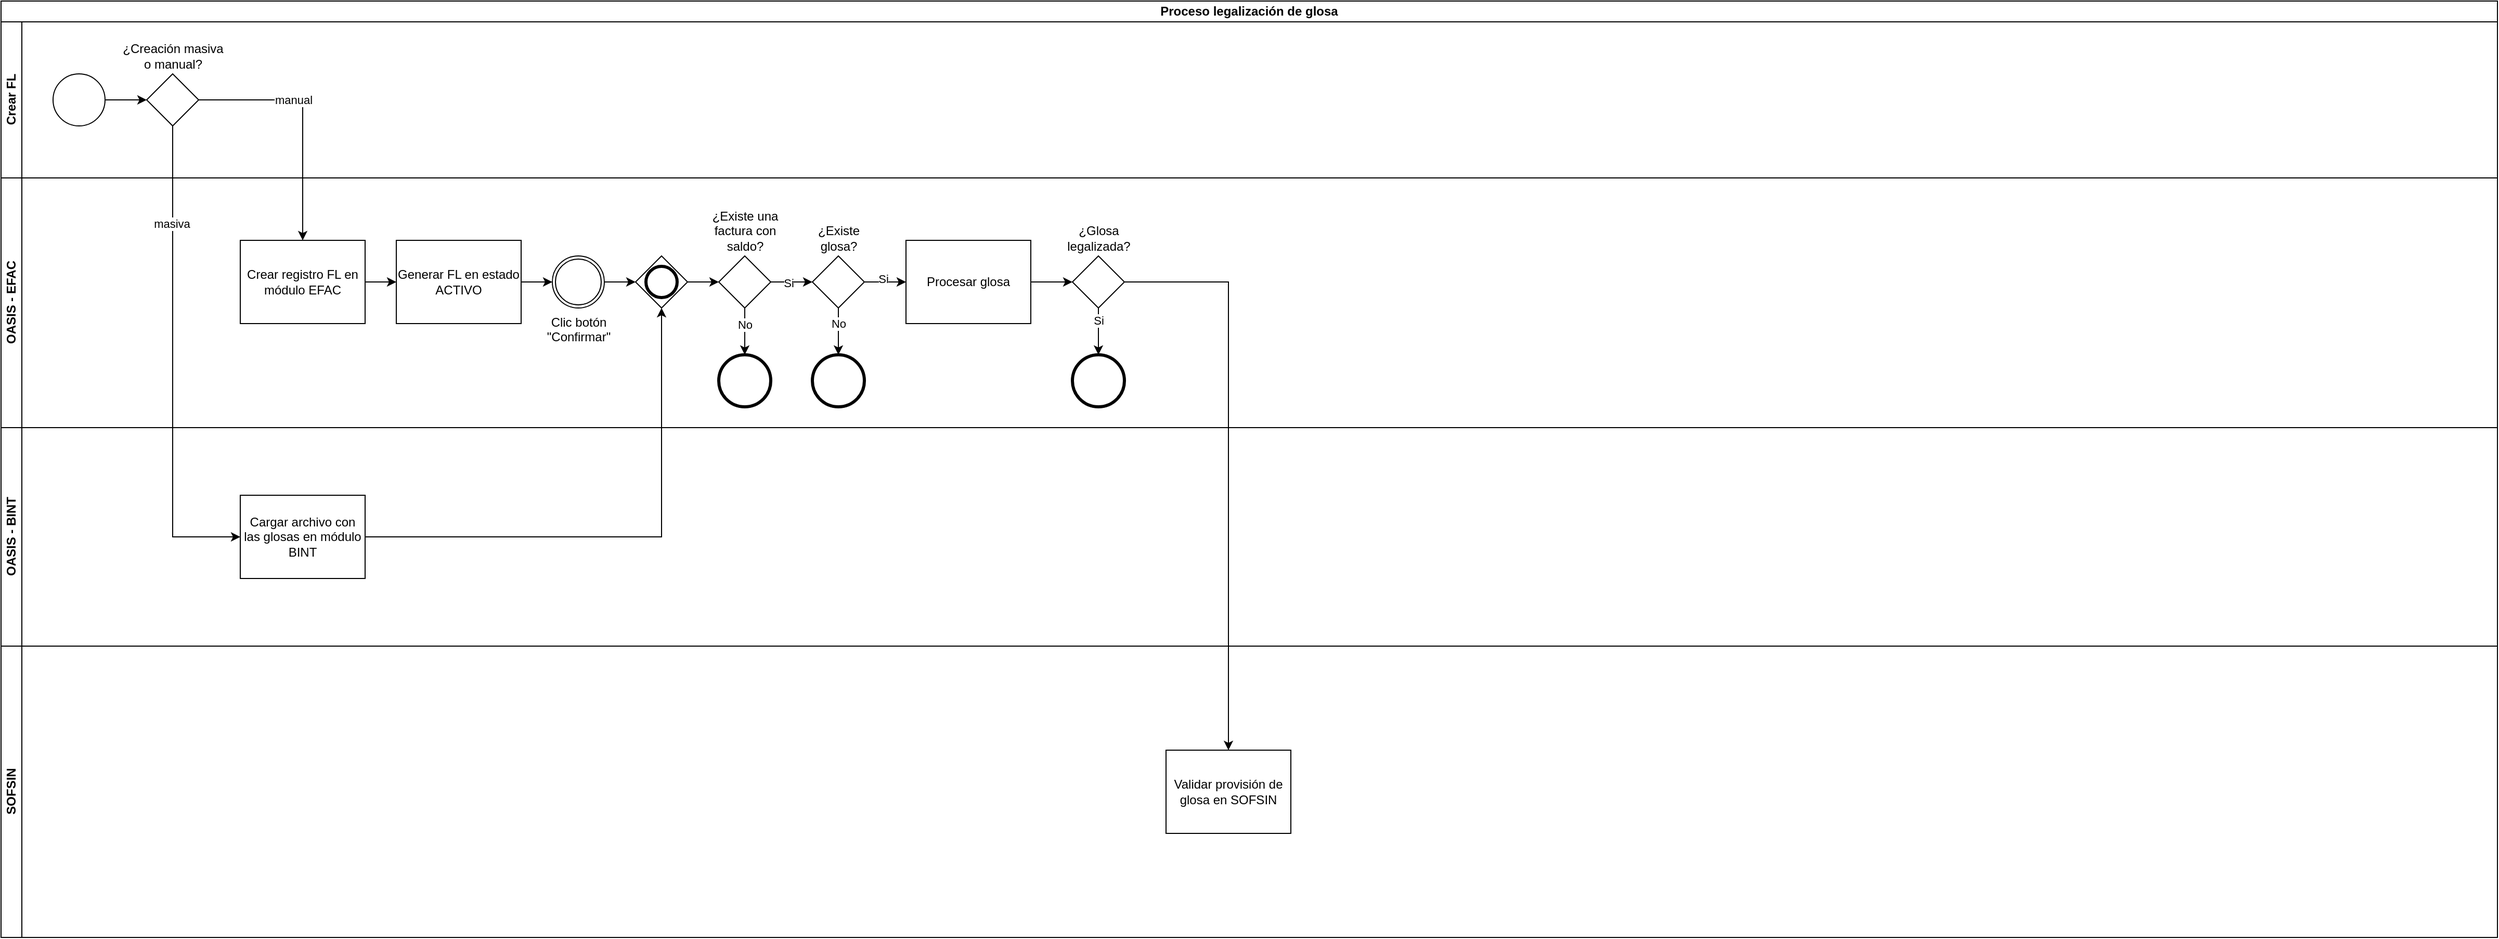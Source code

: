 <mxfile version="26.0.10">
  <diagram name="Página-1" id="QjnRR7jEjkSnEzNFnNj9">
    <mxGraphModel dx="1290" dy="530" grid="1" gridSize="10" guides="1" tooltips="1" connect="1" arrows="1" fold="1" page="1" pageScale="1" pageWidth="2910" pageHeight="1030" math="0" shadow="0">
      <root>
        <mxCell id="0" />
        <mxCell id="1" parent="0" />
        <mxCell id="Rm7F8vrEzkFGW5DVcHOp-1" value="Proceso legalización de glosa" style="swimlane;html=1;childLayout=stackLayout;resizeParent=1;resizeParentMax=0;horizontal=1;startSize=20;horizontalStack=0;whiteSpace=wrap;" vertex="1" parent="1">
          <mxGeometry x="20" y="20" width="2400" height="900" as="geometry" />
        </mxCell>
        <mxCell id="Rm7F8vrEzkFGW5DVcHOp-2" value="Crear FL" style="swimlane;html=1;startSize=20;horizontal=0;" vertex="1" parent="Rm7F8vrEzkFGW5DVcHOp-1">
          <mxGeometry y="20" width="2400" height="150" as="geometry" />
        </mxCell>
        <mxCell id="Rm7F8vrEzkFGW5DVcHOp-5" value="" style="points=[[0.145,0.145,0],[0.5,0,0],[0.855,0.145,0],[1,0.5,0],[0.855,0.855,0],[0.5,1,0],[0.145,0.855,0],[0,0.5,0]];shape=mxgraph.bpmn.event;html=1;verticalLabelPosition=bottom;labelBackgroundColor=#ffffff;verticalAlign=top;align=center;perimeter=ellipsePerimeter;outlineConnect=0;aspect=fixed;outline=standard;symbol=general;" vertex="1" parent="Rm7F8vrEzkFGW5DVcHOp-2">
          <mxGeometry x="50" y="50" width="50" height="50" as="geometry" />
        </mxCell>
        <mxCell id="Rm7F8vrEzkFGW5DVcHOp-9" value="¿Creación masiva &lt;br&gt;o manual?" style="points=[[0.25,0.25,0],[0.5,0,0],[0.75,0.25,0],[1,0.5,0],[0.75,0.75,0],[0.5,1,0],[0.25,0.75,0],[0,0.5,0]];shape=mxgraph.bpmn.gateway2;html=1;verticalLabelPosition=top;labelBackgroundColor=#ffffff;verticalAlign=bottom;align=center;perimeter=rhombusPerimeter;outlineConnect=0;outline=none;symbol=none;labelPosition=center;" vertex="1" parent="Rm7F8vrEzkFGW5DVcHOp-2">
          <mxGeometry x="140" y="50" width="50" height="50" as="geometry" />
        </mxCell>
        <mxCell id="Rm7F8vrEzkFGW5DVcHOp-6" style="edgeStyle=orthogonalEdgeStyle;rounded=0;orthogonalLoop=1;jettySize=auto;html=1;entryX=0;entryY=0.5;entryDx=0;entryDy=0;entryPerimeter=0;" edge="1" parent="Rm7F8vrEzkFGW5DVcHOp-2" source="Rm7F8vrEzkFGW5DVcHOp-5" target="Rm7F8vrEzkFGW5DVcHOp-9">
          <mxGeometry relative="1" as="geometry">
            <mxPoint x="140" y="75" as="targetPoint" />
          </mxGeometry>
        </mxCell>
        <mxCell id="Rm7F8vrEzkFGW5DVcHOp-3" value="OASIS - EFAC" style="swimlane;html=1;startSize=20;horizontal=0;" vertex="1" parent="Rm7F8vrEzkFGW5DVcHOp-1">
          <mxGeometry y="170" width="2400" height="240" as="geometry" />
        </mxCell>
        <mxCell id="Rm7F8vrEzkFGW5DVcHOp-15" value="Generar FL en estado ACTIVO" style="points=[[0.25,0,0],[0.5,0,0],[0.75,0,0],[1,0.25,0],[1,0.5,0],[1,0.75,0],[0.75,1,0],[0.5,1,0],[0.25,1,0],[0,0.75,0],[0,0.5,0],[0,0.25,0]];shape=mxgraph.bpmn.task2;whiteSpace=wrap;rectStyle=rounded;size=10;html=1;container=1;expand=0;collapsible=0;taskMarker=script;" vertex="1" parent="Rm7F8vrEzkFGW5DVcHOp-3">
          <mxGeometry x="380" y="60" width="120" height="80" as="geometry" />
        </mxCell>
        <mxCell id="Rm7F8vrEzkFGW5DVcHOp-17" value="Clic botón &lt;br&gt;&quot;Confirmar&quot;" style="points=[[0.145,0.145,0],[0.5,0,0],[0.855,0.145,0],[1,0.5,0],[0.855,0.855,0],[0.5,1,0],[0.145,0.855,0],[0,0.5,0]];shape=mxgraph.bpmn.event;html=1;verticalLabelPosition=bottom;labelBackgroundColor=#ffffff;verticalAlign=top;align=center;perimeter=ellipsePerimeter;outlineConnect=0;aspect=fixed;outline=throwing;symbol=general;" vertex="1" parent="Rm7F8vrEzkFGW5DVcHOp-3">
          <mxGeometry x="530" y="75" width="50" height="50" as="geometry" />
        </mxCell>
        <mxCell id="Rm7F8vrEzkFGW5DVcHOp-16" style="edgeStyle=orthogonalEdgeStyle;rounded=0;orthogonalLoop=1;jettySize=auto;html=1;" edge="1" parent="Rm7F8vrEzkFGW5DVcHOp-3" source="Rm7F8vrEzkFGW5DVcHOp-15" target="Rm7F8vrEzkFGW5DVcHOp-17">
          <mxGeometry relative="1" as="geometry">
            <mxPoint x="540" y="100" as="targetPoint" />
          </mxGeometry>
        </mxCell>
        <mxCell id="Rm7F8vrEzkFGW5DVcHOp-19" value="" style="points=[[0.25,0.25,0],[0.5,0,0],[0.75,0.25,0],[1,0.5,0],[0.75,0.75,0],[0.5,1,0],[0.25,0.75,0],[0,0.5,0]];shape=mxgraph.bpmn.gateway2;html=1;verticalLabelPosition=bottom;labelBackgroundColor=#ffffff;verticalAlign=top;align=center;perimeter=rhombusPerimeter;outlineConnect=0;outline=end;symbol=general;" vertex="1" parent="Rm7F8vrEzkFGW5DVcHOp-3">
          <mxGeometry x="610" y="75" width="50" height="50" as="geometry" />
        </mxCell>
        <mxCell id="Rm7F8vrEzkFGW5DVcHOp-18" style="edgeStyle=orthogonalEdgeStyle;rounded=0;orthogonalLoop=1;jettySize=auto;html=1;" edge="1" parent="Rm7F8vrEzkFGW5DVcHOp-3" source="Rm7F8vrEzkFGW5DVcHOp-17" target="Rm7F8vrEzkFGW5DVcHOp-19">
          <mxGeometry relative="1" as="geometry">
            <mxPoint x="620" y="100" as="targetPoint" />
          </mxGeometry>
        </mxCell>
        <mxCell id="Rm7F8vrEzkFGW5DVcHOp-13" value="Crear registro FL en módulo EFAC" style="points=[[0.25,0,0],[0.5,0,0],[0.75,0,0],[1,0.25,0],[1,0.5,0],[1,0.75,0],[0.75,1,0],[0.5,1,0],[0.25,1,0],[0,0.75,0],[0,0.5,0],[0,0.25,0]];shape=mxgraph.bpmn.task2;whiteSpace=wrap;rectStyle=rounded;size=10;html=1;container=1;expand=0;collapsible=0;taskMarker=user;" vertex="1" parent="Rm7F8vrEzkFGW5DVcHOp-3">
          <mxGeometry x="230" y="60" width="120" height="80" as="geometry" />
        </mxCell>
        <mxCell id="Rm7F8vrEzkFGW5DVcHOp-14" style="edgeStyle=orthogonalEdgeStyle;rounded=0;orthogonalLoop=1;jettySize=auto;html=1;" edge="1" parent="Rm7F8vrEzkFGW5DVcHOp-3" source="Rm7F8vrEzkFGW5DVcHOp-13" target="Rm7F8vrEzkFGW5DVcHOp-15">
          <mxGeometry relative="1" as="geometry">
            <mxPoint x="410" y="-80" as="targetPoint" />
          </mxGeometry>
        </mxCell>
        <mxCell id="Rm7F8vrEzkFGW5DVcHOp-33" value="¿Existe una &lt;br&gt;factura con&lt;br&gt;saldo?" style="points=[[0.25,0.25,0],[0.5,0,0],[0.75,0.25,0],[1,0.5,0],[0.75,0.75,0],[0.5,1,0],[0.25,0.75,0],[0,0.5,0]];shape=mxgraph.bpmn.gateway2;html=1;verticalLabelPosition=top;labelBackgroundColor=#ffffff;verticalAlign=bottom;align=center;perimeter=rhombusPerimeter;outlineConnect=0;outline=none;symbol=none;labelPosition=center;" vertex="1" parent="Rm7F8vrEzkFGW5DVcHOp-3">
          <mxGeometry x="690" y="75" width="50" height="50" as="geometry" />
        </mxCell>
        <mxCell id="Rm7F8vrEzkFGW5DVcHOp-32" style="edgeStyle=orthogonalEdgeStyle;rounded=0;orthogonalLoop=1;jettySize=auto;html=1;" edge="1" parent="Rm7F8vrEzkFGW5DVcHOp-3" source="Rm7F8vrEzkFGW5DVcHOp-19" target="Rm7F8vrEzkFGW5DVcHOp-33">
          <mxGeometry relative="1" as="geometry">
            <mxPoint x="710" y="100" as="targetPoint" />
          </mxGeometry>
        </mxCell>
        <mxCell id="Rm7F8vrEzkFGW5DVcHOp-35" value="" style="points=[[0.145,0.145,0],[0.5,0,0],[0.855,0.145,0],[1,0.5,0],[0.855,0.855,0],[0.5,1,0],[0.145,0.855,0],[0,0.5,0]];shape=mxgraph.bpmn.event;html=1;verticalLabelPosition=bottom;labelBackgroundColor=#ffffff;verticalAlign=top;align=center;perimeter=ellipsePerimeter;outlineConnect=0;aspect=fixed;outline=end;symbol=terminate2;" vertex="1" parent="Rm7F8vrEzkFGW5DVcHOp-3">
          <mxGeometry x="690" y="170" width="50" height="50" as="geometry" />
        </mxCell>
        <mxCell id="Rm7F8vrEzkFGW5DVcHOp-34" style="edgeStyle=orthogonalEdgeStyle;rounded=0;orthogonalLoop=1;jettySize=auto;html=1;" edge="1" parent="Rm7F8vrEzkFGW5DVcHOp-3" source="Rm7F8vrEzkFGW5DVcHOp-33" target="Rm7F8vrEzkFGW5DVcHOp-35">
          <mxGeometry relative="1" as="geometry">
            <mxPoint x="715" y="180" as="targetPoint" />
          </mxGeometry>
        </mxCell>
        <mxCell id="Rm7F8vrEzkFGW5DVcHOp-36" value="No" style="edgeLabel;html=1;align=center;verticalAlign=middle;resizable=0;points=[];" vertex="1" connectable="0" parent="Rm7F8vrEzkFGW5DVcHOp-34">
          <mxGeometry x="0.256" y="-1" relative="1" as="geometry">
            <mxPoint x="1" y="-13" as="offset" />
          </mxGeometry>
        </mxCell>
        <mxCell id="Rm7F8vrEzkFGW5DVcHOp-39" value="¿Existe &lt;br&gt;glosa?" style="points=[[0.25,0.25,0],[0.5,0,0],[0.75,0.25,0],[1,0.5,0],[0.75,0.75,0],[0.5,1,0],[0.25,0.75,0],[0,0.5,0]];shape=mxgraph.bpmn.gateway2;html=1;verticalLabelPosition=top;labelBackgroundColor=#ffffff;verticalAlign=bottom;align=center;perimeter=rhombusPerimeter;outlineConnect=0;outline=none;symbol=none;labelPosition=center;" vertex="1" parent="Rm7F8vrEzkFGW5DVcHOp-3">
          <mxGeometry x="780" y="75" width="50" height="50" as="geometry" />
        </mxCell>
        <mxCell id="Rm7F8vrEzkFGW5DVcHOp-38" style="edgeStyle=orthogonalEdgeStyle;rounded=0;orthogonalLoop=1;jettySize=auto;html=1;" edge="1" parent="Rm7F8vrEzkFGW5DVcHOp-3" source="Rm7F8vrEzkFGW5DVcHOp-33" target="Rm7F8vrEzkFGW5DVcHOp-39">
          <mxGeometry relative="1" as="geometry">
            <mxPoint x="790" y="100" as="targetPoint" />
          </mxGeometry>
        </mxCell>
        <mxCell id="Rm7F8vrEzkFGW5DVcHOp-50" value="Si" style="edgeLabel;html=1;align=center;verticalAlign=middle;resizable=0;points=[];" vertex="1" connectable="0" parent="Rm7F8vrEzkFGW5DVcHOp-38">
          <mxGeometry x="-0.15" y="-1" relative="1" as="geometry">
            <mxPoint as="offset" />
          </mxGeometry>
        </mxCell>
        <mxCell id="Rm7F8vrEzkFGW5DVcHOp-41" value="" style="points=[[0.145,0.145,0],[0.5,0,0],[0.855,0.145,0],[1,0.5,0],[0.855,0.855,0],[0.5,1,0],[0.145,0.855,0],[0,0.5,0]];shape=mxgraph.bpmn.event;html=1;verticalLabelPosition=bottom;labelBackgroundColor=#ffffff;verticalAlign=top;align=center;perimeter=ellipsePerimeter;outlineConnect=0;aspect=fixed;outline=end;symbol=terminate2;" vertex="1" parent="Rm7F8vrEzkFGW5DVcHOp-3">
          <mxGeometry x="780" y="170" width="50" height="50" as="geometry" />
        </mxCell>
        <mxCell id="Rm7F8vrEzkFGW5DVcHOp-40" style="edgeStyle=orthogonalEdgeStyle;rounded=0;orthogonalLoop=1;jettySize=auto;html=1;" edge="1" parent="Rm7F8vrEzkFGW5DVcHOp-3" source="Rm7F8vrEzkFGW5DVcHOp-39" target="Rm7F8vrEzkFGW5DVcHOp-41">
          <mxGeometry relative="1" as="geometry">
            <mxPoint x="805" y="190" as="targetPoint" />
          </mxGeometry>
        </mxCell>
        <mxCell id="Rm7F8vrEzkFGW5DVcHOp-43" value="No" style="edgeLabel;html=1;align=center;verticalAlign=middle;resizable=0;points=[];" vertex="1" connectable="0" parent="Rm7F8vrEzkFGW5DVcHOp-40">
          <mxGeometry x="-0.33" relative="1" as="geometry">
            <mxPoint as="offset" />
          </mxGeometry>
        </mxCell>
        <mxCell id="Rm7F8vrEzkFGW5DVcHOp-47" value="" style="points=[[0.145,0.145,0],[0.5,0,0],[0.855,0.145,0],[1,0.5,0],[0.855,0.855,0],[0.5,1,0],[0.145,0.855,0],[0,0.5,0]];shape=mxgraph.bpmn.event;html=1;verticalLabelPosition=bottom;labelBackgroundColor=#ffffff;verticalAlign=top;align=center;perimeter=ellipsePerimeter;outlineConnect=0;aspect=fixed;outline=end;symbol=terminate2;" vertex="1" parent="Rm7F8vrEzkFGW5DVcHOp-3">
          <mxGeometry x="1030" y="170" width="50" height="50" as="geometry" />
        </mxCell>
        <mxCell id="Rm7F8vrEzkFGW5DVcHOp-45" value="¿Glosa &lt;br&gt;legalizada?" style="points=[[0.25,0.25,0],[0.5,0,0],[0.75,0.25,0],[1,0.5,0],[0.75,0.75,0],[0.5,1,0],[0.25,0.75,0],[0,0.5,0]];shape=mxgraph.bpmn.gateway2;html=1;verticalLabelPosition=top;labelBackgroundColor=#ffffff;verticalAlign=bottom;align=center;perimeter=rhombusPerimeter;outlineConnect=0;outline=none;symbol=none;labelPosition=center;" vertex="1" parent="Rm7F8vrEzkFGW5DVcHOp-3">
          <mxGeometry x="1030" y="75" width="50" height="50" as="geometry" />
        </mxCell>
        <mxCell id="Rm7F8vrEzkFGW5DVcHOp-44" style="edgeStyle=orthogonalEdgeStyle;rounded=0;orthogonalLoop=1;jettySize=auto;html=1;entryX=0;entryY=0.5;entryDx=0;entryDy=0;entryPerimeter=0;" edge="1" parent="Rm7F8vrEzkFGW5DVcHOp-3" source="Rm7F8vrEzkFGW5DVcHOp-39" target="Rm7F8vrEzkFGW5DVcHOp-55">
          <mxGeometry relative="1" as="geometry">
            <mxPoint x="890" y="100" as="targetPoint" />
          </mxGeometry>
        </mxCell>
        <mxCell id="Rm7F8vrEzkFGW5DVcHOp-51" value="Si" style="edgeLabel;html=1;align=center;verticalAlign=middle;resizable=0;points=[];" vertex="1" connectable="0" parent="Rm7F8vrEzkFGW5DVcHOp-44">
          <mxGeometry x="-0.1" y="3" relative="1" as="geometry">
            <mxPoint as="offset" />
          </mxGeometry>
        </mxCell>
        <mxCell id="Rm7F8vrEzkFGW5DVcHOp-46" style="edgeStyle=orthogonalEdgeStyle;rounded=0;orthogonalLoop=1;jettySize=auto;html=1;" edge="1" parent="Rm7F8vrEzkFGW5DVcHOp-3" source="Rm7F8vrEzkFGW5DVcHOp-45" target="Rm7F8vrEzkFGW5DVcHOp-47">
          <mxGeometry relative="1" as="geometry">
            <mxPoint x="1252" y="180" as="targetPoint" />
          </mxGeometry>
        </mxCell>
        <mxCell id="Rm7F8vrEzkFGW5DVcHOp-48" value="Si" style="edgeLabel;html=1;align=center;verticalAlign=middle;resizable=0;points=[];" vertex="1" connectable="0" parent="Rm7F8vrEzkFGW5DVcHOp-46">
          <mxGeometry x="-0.476" relative="1" as="geometry">
            <mxPoint as="offset" />
          </mxGeometry>
        </mxCell>
        <mxCell id="Rm7F8vrEzkFGW5DVcHOp-56" style="edgeStyle=orthogonalEdgeStyle;rounded=0;orthogonalLoop=1;jettySize=auto;html=1;" edge="1" parent="Rm7F8vrEzkFGW5DVcHOp-3" source="Rm7F8vrEzkFGW5DVcHOp-55" target="Rm7F8vrEzkFGW5DVcHOp-45">
          <mxGeometry relative="1" as="geometry" />
        </mxCell>
        <mxCell id="Rm7F8vrEzkFGW5DVcHOp-55" value="Procesar glosa" style="points=[[0.25,0,0],[0.5,0,0],[0.75,0,0],[1,0.25,0],[1,0.5,0],[1,0.75,0],[0.75,1,0],[0.5,1,0],[0.25,1,0],[0,0.75,0],[0,0.5,0],[0,0.25,0]];shape=mxgraph.bpmn.task2;whiteSpace=wrap;rectStyle=rounded;size=10;html=1;container=1;expand=0;collapsible=0;taskMarker=script;" vertex="1" parent="Rm7F8vrEzkFGW5DVcHOp-3">
          <mxGeometry x="870" y="60" width="120" height="80" as="geometry" />
        </mxCell>
        <mxCell id="Rm7F8vrEzkFGW5DVcHOp-4" value="OASIS - BINT" style="swimlane;html=1;startSize=20;horizontal=0;" vertex="1" parent="Rm7F8vrEzkFGW5DVcHOp-1">
          <mxGeometry y="410" width="2400" height="210" as="geometry" />
        </mxCell>
        <mxCell id="Rm7F8vrEzkFGW5DVcHOp-11" value="Cargar archivo con las glosas en módulo BINT" style="points=[[0.25,0,0],[0.5,0,0],[0.75,0,0],[1,0.25,0],[1,0.5,0],[1,0.75,0],[0.75,1,0],[0.5,1,0],[0.25,1,0],[0,0.75,0],[0,0.5,0],[0,0.25,0]];shape=mxgraph.bpmn.task2;whiteSpace=wrap;rectStyle=rounded;size=10;html=1;container=1;expand=0;collapsible=0;taskMarker=user;" vertex="1" parent="Rm7F8vrEzkFGW5DVcHOp-4">
          <mxGeometry x="230" y="65" width="120" height="80" as="geometry" />
        </mxCell>
        <mxCell id="Rm7F8vrEzkFGW5DVcHOp-21" value="SOFSIN" style="swimlane;html=1;startSize=20;horizontal=0;" vertex="1" parent="Rm7F8vrEzkFGW5DVcHOp-1">
          <mxGeometry y="620" width="2400" height="280" as="geometry" />
        </mxCell>
        <mxCell id="Rm7F8vrEzkFGW5DVcHOp-58" value="Validar provisión de glosa en SOFSIN" style="points=[[0.25,0,0],[0.5,0,0],[0.75,0,0],[1,0.25,0],[1,0.5,0],[1,0.75,0],[0.75,1,0],[0.5,1,0],[0.25,1,0],[0,0.75,0],[0,0.5,0],[0,0.25,0]];shape=mxgraph.bpmn.task2;whiteSpace=wrap;rectStyle=rounded;size=10;html=1;container=1;expand=0;collapsible=0;taskMarker=script;" vertex="1" parent="Rm7F8vrEzkFGW5DVcHOp-21">
          <mxGeometry x="1120" y="100" width="120" height="80" as="geometry" />
        </mxCell>
        <mxCell id="Rm7F8vrEzkFGW5DVcHOp-12" style="edgeStyle=orthogonalEdgeStyle;rounded=0;orthogonalLoop=1;jettySize=auto;html=1;" edge="1" parent="Rm7F8vrEzkFGW5DVcHOp-1" source="Rm7F8vrEzkFGW5DVcHOp-9" target="Rm7F8vrEzkFGW5DVcHOp-13">
          <mxGeometry relative="1" as="geometry">
            <mxPoint x="300" y="220" as="targetPoint" />
          </mxGeometry>
        </mxCell>
        <mxCell id="Rm7F8vrEzkFGW5DVcHOp-31" value="manual" style="edgeLabel;html=1;align=center;verticalAlign=middle;resizable=0;points=[];" vertex="1" connectable="0" parent="Rm7F8vrEzkFGW5DVcHOp-12">
          <mxGeometry x="-0.226" relative="1" as="geometry">
            <mxPoint as="offset" />
          </mxGeometry>
        </mxCell>
        <mxCell id="Rm7F8vrEzkFGW5DVcHOp-20" style="edgeStyle=orthogonalEdgeStyle;rounded=0;orthogonalLoop=1;jettySize=auto;html=1;" edge="1" parent="Rm7F8vrEzkFGW5DVcHOp-1" source="Rm7F8vrEzkFGW5DVcHOp-11" target="Rm7F8vrEzkFGW5DVcHOp-19">
          <mxGeometry relative="1" as="geometry" />
        </mxCell>
        <mxCell id="Rm7F8vrEzkFGW5DVcHOp-29" style="edgeStyle=orthogonalEdgeStyle;rounded=0;orthogonalLoop=1;jettySize=auto;html=1;entryX=0;entryY=0.5;entryDx=0;entryDy=0;entryPerimeter=0;exitX=0.5;exitY=1;exitDx=0;exitDy=0;exitPerimeter=0;" edge="1" parent="Rm7F8vrEzkFGW5DVcHOp-1" source="Rm7F8vrEzkFGW5DVcHOp-9" target="Rm7F8vrEzkFGW5DVcHOp-11">
          <mxGeometry relative="1" as="geometry" />
        </mxCell>
        <mxCell id="Rm7F8vrEzkFGW5DVcHOp-30" value="masiva" style="edgeLabel;html=1;align=center;verticalAlign=middle;resizable=0;points=[];" vertex="1" connectable="0" parent="Rm7F8vrEzkFGW5DVcHOp-29">
          <mxGeometry x="-0.593" y="-1" relative="1" as="geometry">
            <mxPoint as="offset" />
          </mxGeometry>
        </mxCell>
        <mxCell id="Rm7F8vrEzkFGW5DVcHOp-57" style="edgeStyle=orthogonalEdgeStyle;rounded=0;orthogonalLoop=1;jettySize=auto;html=1;" edge="1" parent="Rm7F8vrEzkFGW5DVcHOp-1" source="Rm7F8vrEzkFGW5DVcHOp-45" target="Rm7F8vrEzkFGW5DVcHOp-58">
          <mxGeometry relative="1" as="geometry">
            <mxPoint x="1140" y="270" as="targetPoint" />
          </mxGeometry>
        </mxCell>
      </root>
    </mxGraphModel>
  </diagram>
</mxfile>
